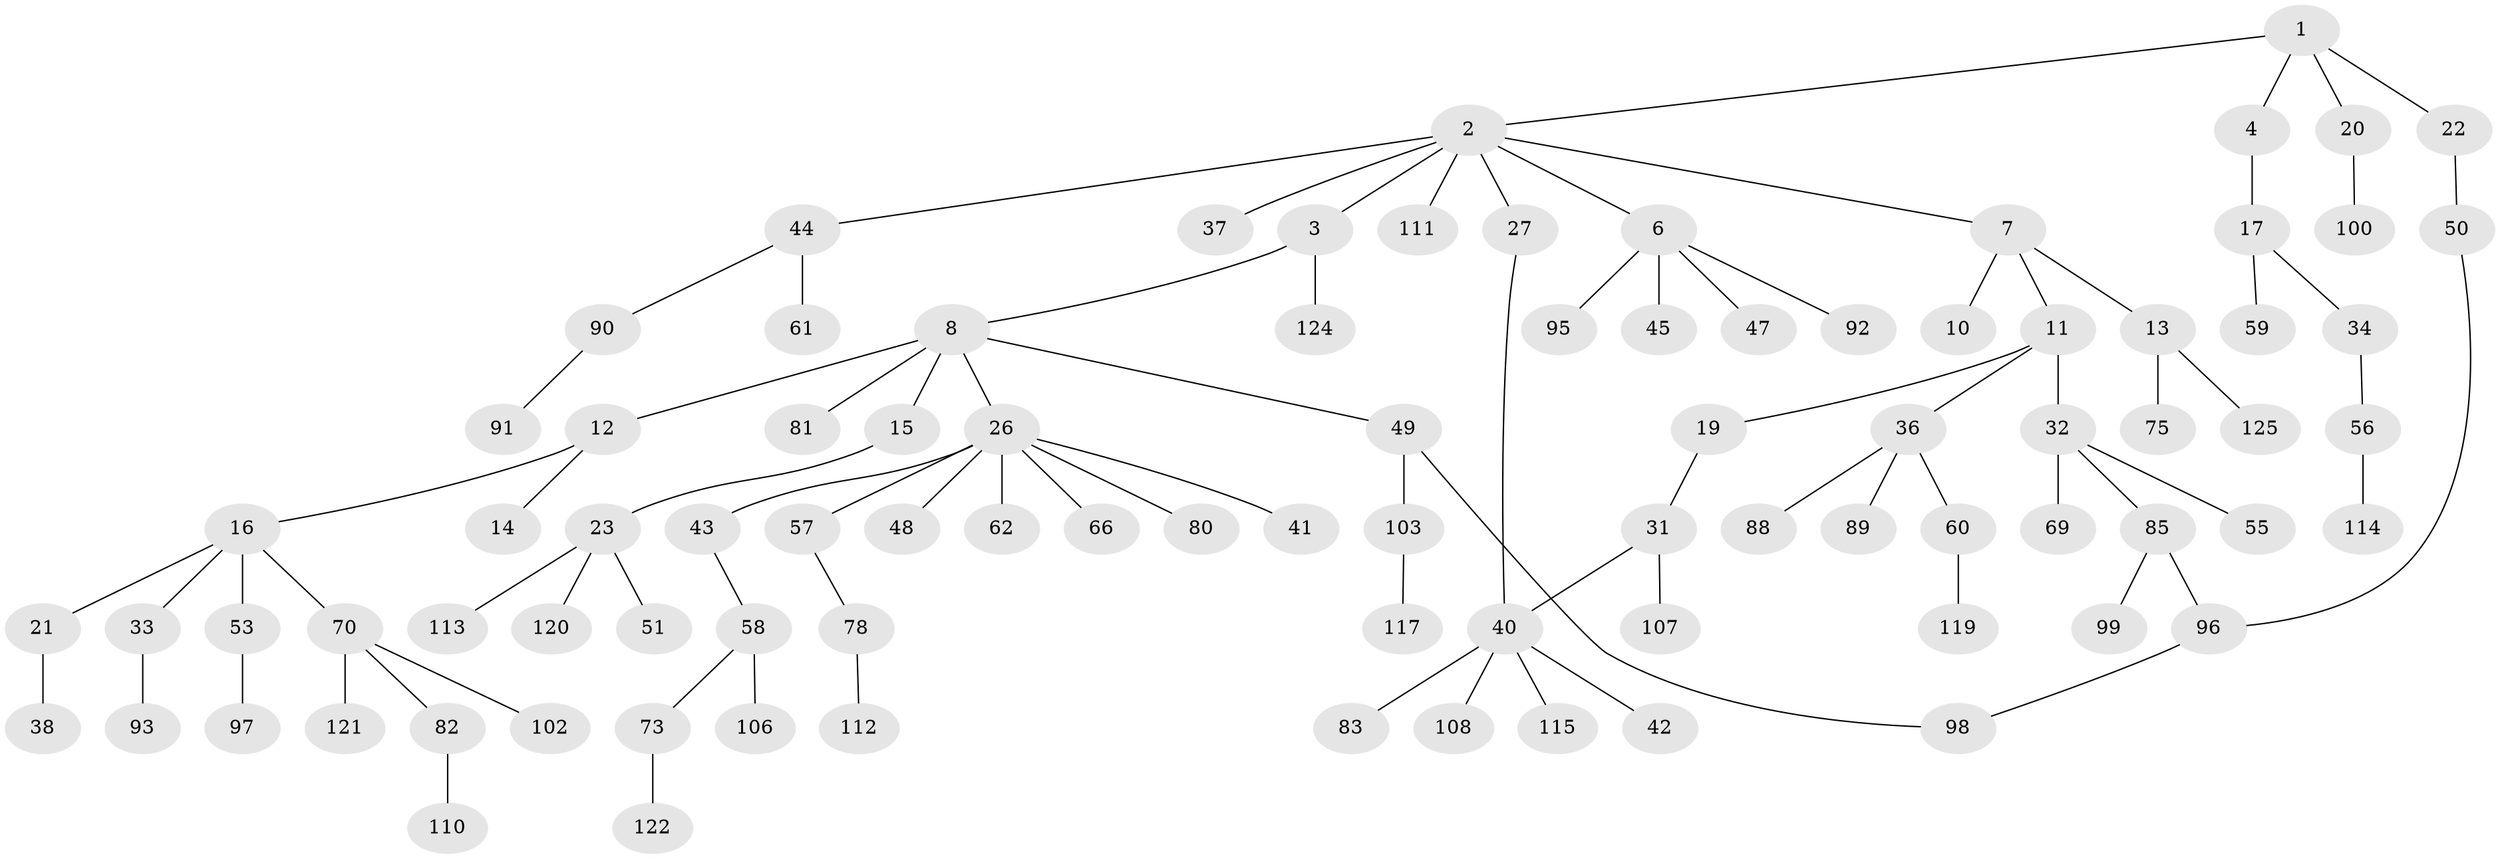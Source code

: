 // original degree distribution, {5: 0.05555555555555555, 7: 0.007936507936507936, 3: 0.12698412698412698, 4: 0.06349206349206349, 1: 0.4603174603174603, 2: 0.2777777777777778, 6: 0.007936507936507936}
// Generated by graph-tools (version 1.1) at 2025/41/03/06/25 10:41:25]
// undirected, 90 vertices, 92 edges
graph export_dot {
graph [start="1"]
  node [color=gray90,style=filled];
  1 [super="+86"];
  2 [super="+5"];
  3 [super="+76"];
  4 [super="+30"];
  6 [super="+18"];
  7 [super="+84"];
  8 [super="+9"];
  10;
  11;
  12 [super="+28"];
  13;
  14;
  15;
  16 [super="+46"];
  17 [super="+24"];
  19 [super="+74"];
  20 [super="+29"];
  21 [super="+25"];
  22;
  23 [super="+72"];
  26 [super="+35"];
  27;
  31;
  32 [super="+68"];
  33;
  34 [super="+126"];
  36 [super="+87"];
  37;
  38 [super="+39"];
  40 [super="+54"];
  41;
  42;
  43;
  44 [super="+52"];
  45;
  47;
  48 [super="+67"];
  49 [super="+63"];
  50;
  51;
  53 [super="+71"];
  55 [super="+116"];
  56;
  57;
  58 [super="+79"];
  59;
  60 [super="+64"];
  61 [super="+65"];
  62;
  66;
  69 [super="+109"];
  70 [super="+123"];
  73 [super="+77"];
  75;
  78;
  80 [super="+101"];
  81;
  82;
  83 [super="+118"];
  85 [super="+104"];
  88;
  89;
  90;
  91 [super="+94"];
  92;
  93;
  95;
  96 [super="+105"];
  97;
  98;
  99;
  100;
  102;
  103;
  106;
  107;
  108;
  110;
  111;
  112;
  113;
  114;
  115;
  117;
  119;
  120;
  121;
  122;
  124;
  125;
  1 -- 2;
  1 -- 4;
  1 -- 20;
  1 -- 22;
  2 -- 3;
  2 -- 6;
  2 -- 27;
  2 -- 37;
  2 -- 44;
  2 -- 7;
  2 -- 111;
  3 -- 8;
  3 -- 124;
  4 -- 17;
  6 -- 47;
  6 -- 92;
  6 -- 45;
  6 -- 95;
  7 -- 10;
  7 -- 11;
  7 -- 13;
  8 -- 26;
  8 -- 81;
  8 -- 49;
  8 -- 12;
  8 -- 15;
  11 -- 19;
  11 -- 32;
  11 -- 36;
  12 -- 14;
  12 -- 16;
  13 -- 75;
  13 -- 125;
  15 -- 23;
  16 -- 21;
  16 -- 33;
  16 -- 53;
  16 -- 70;
  17 -- 34;
  17 -- 59;
  19 -- 31;
  20 -- 100;
  21 -- 38;
  22 -- 50;
  23 -- 51;
  23 -- 113;
  23 -- 120;
  26 -- 41;
  26 -- 57;
  26 -- 66;
  26 -- 80;
  26 -- 48;
  26 -- 43;
  26 -- 62;
  27 -- 40;
  31 -- 107;
  31 -- 40;
  32 -- 55;
  32 -- 85;
  32 -- 69;
  33 -- 93;
  34 -- 56;
  36 -- 60;
  36 -- 88;
  36 -- 89;
  40 -- 42;
  40 -- 83;
  40 -- 115;
  40 -- 108;
  43 -- 58;
  44 -- 90;
  44 -- 61;
  49 -- 98;
  49 -- 103;
  50 -- 96;
  53 -- 97;
  56 -- 114;
  57 -- 78;
  58 -- 73;
  58 -- 106;
  60 -- 119;
  70 -- 82;
  70 -- 102;
  70 -- 121;
  73 -- 122;
  78 -- 112;
  82 -- 110;
  85 -- 99;
  85 -- 96;
  90 -- 91;
  96 -- 98;
  103 -- 117;
}
